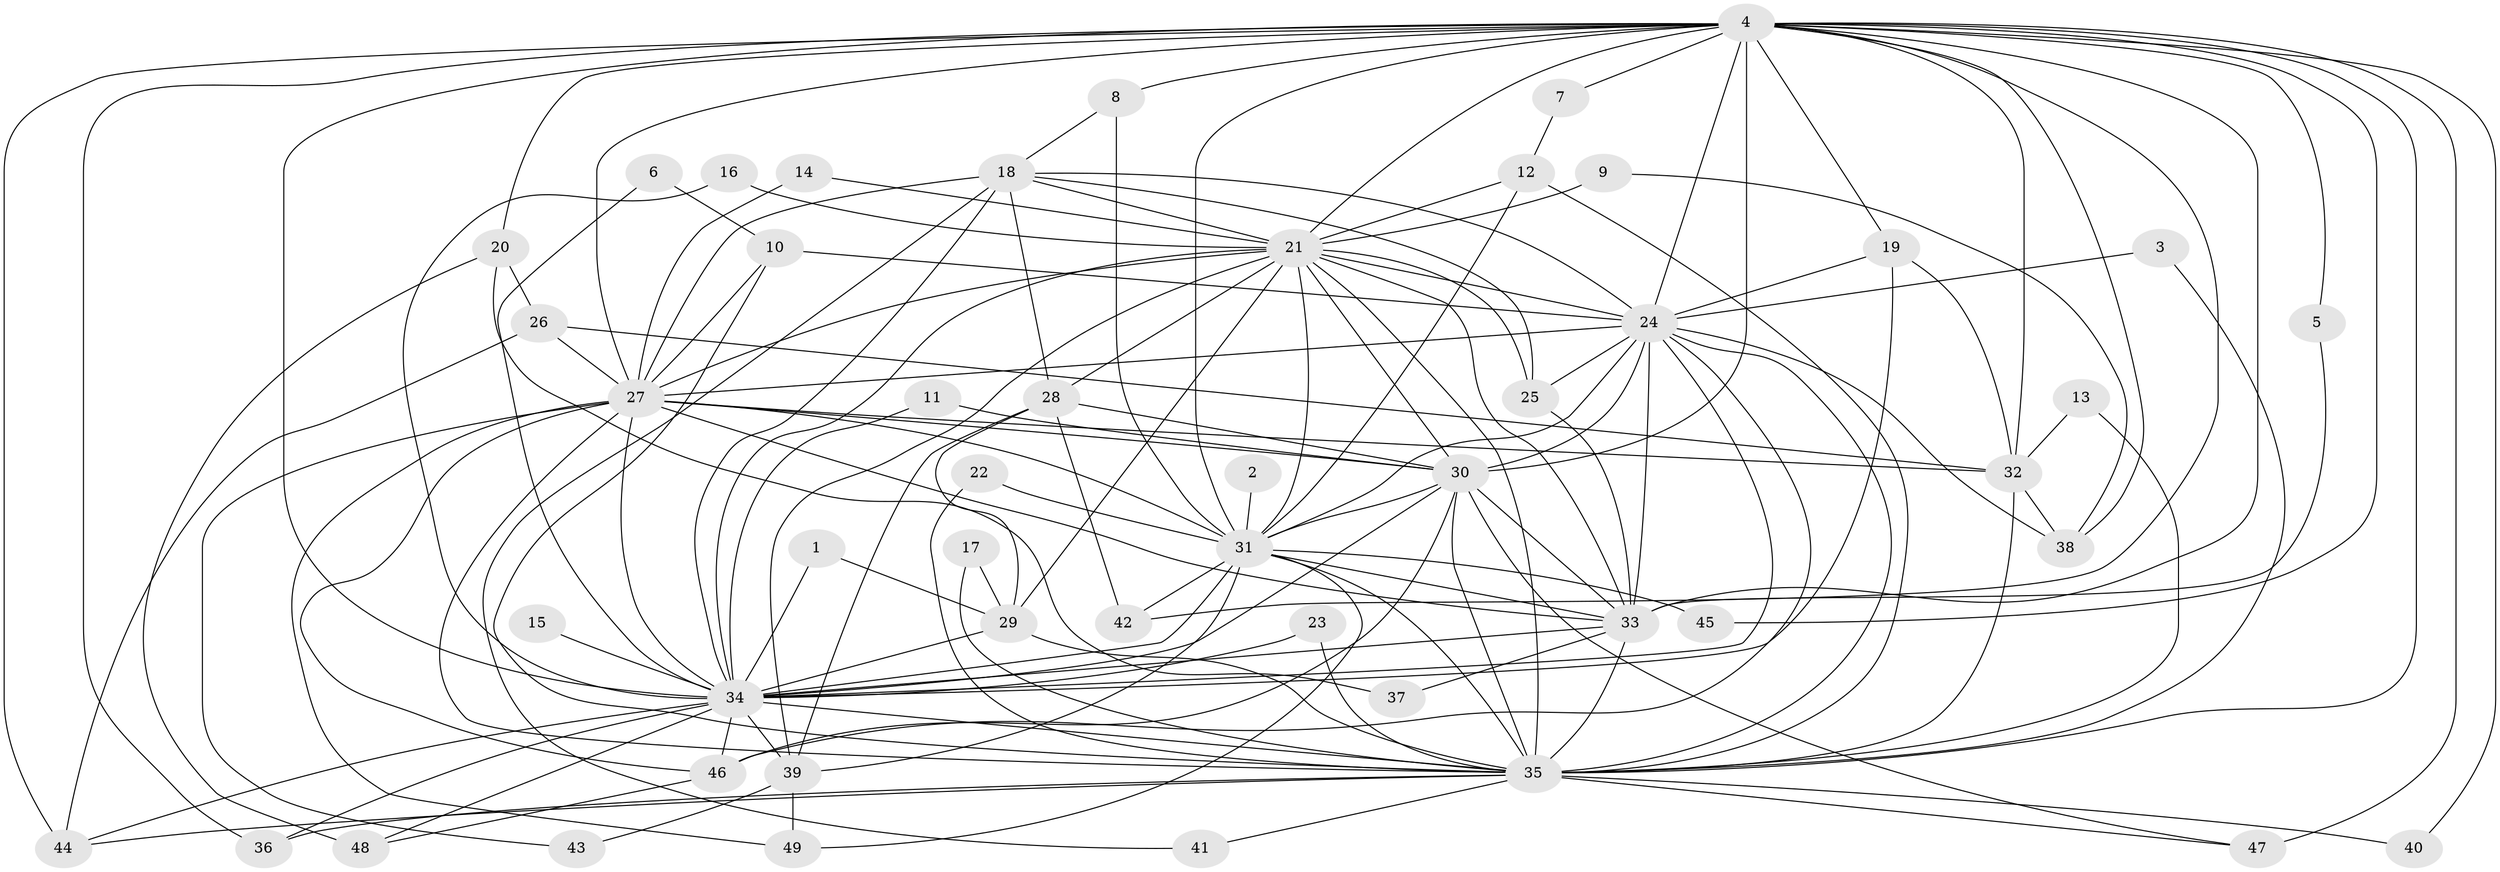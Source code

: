 // original degree distribution, {25: 0.020618556701030927, 13: 0.010309278350515464, 26: 0.010309278350515464, 14: 0.010309278350515464, 19: 0.020618556701030927, 20: 0.020618556701030927, 15: 0.010309278350515464, 6: 0.020618556701030927, 5: 0.041237113402061855, 8: 0.010309278350515464, 4: 0.08247422680412371, 2: 0.5154639175257731, 3: 0.21649484536082475, 7: 0.010309278350515464}
// Generated by graph-tools (version 1.1) at 2025/25/03/09/25 03:25:52]
// undirected, 49 vertices, 139 edges
graph export_dot {
graph [start="1"]
  node [color=gray90,style=filled];
  1;
  2;
  3;
  4;
  5;
  6;
  7;
  8;
  9;
  10;
  11;
  12;
  13;
  14;
  15;
  16;
  17;
  18;
  19;
  20;
  21;
  22;
  23;
  24;
  25;
  26;
  27;
  28;
  29;
  30;
  31;
  32;
  33;
  34;
  35;
  36;
  37;
  38;
  39;
  40;
  41;
  42;
  43;
  44;
  45;
  46;
  47;
  48;
  49;
  1 -- 29 [weight=1.0];
  1 -- 34 [weight=1.0];
  2 -- 31 [weight=1.0];
  3 -- 24 [weight=1.0];
  3 -- 35 [weight=1.0];
  4 -- 5 [weight=1.0];
  4 -- 7 [weight=1.0];
  4 -- 8 [weight=1.0];
  4 -- 19 [weight=1.0];
  4 -- 20 [weight=1.0];
  4 -- 21 [weight=2.0];
  4 -- 24 [weight=2.0];
  4 -- 27 [weight=3.0];
  4 -- 30 [weight=3.0];
  4 -- 31 [weight=3.0];
  4 -- 32 [weight=2.0];
  4 -- 33 [weight=2.0];
  4 -- 34 [weight=2.0];
  4 -- 35 [weight=3.0];
  4 -- 36 [weight=1.0];
  4 -- 38 [weight=1.0];
  4 -- 40 [weight=1.0];
  4 -- 42 [weight=1.0];
  4 -- 44 [weight=1.0];
  4 -- 45 [weight=2.0];
  4 -- 47 [weight=1.0];
  5 -- 33 [weight=1.0];
  6 -- 10 [weight=1.0];
  6 -- 34 [weight=1.0];
  7 -- 12 [weight=1.0];
  8 -- 18 [weight=1.0];
  8 -- 31 [weight=1.0];
  9 -- 21 [weight=1.0];
  9 -- 38 [weight=1.0];
  10 -- 24 [weight=1.0];
  10 -- 27 [weight=1.0];
  10 -- 35 [weight=1.0];
  11 -- 30 [weight=1.0];
  11 -- 34 [weight=1.0];
  12 -- 21 [weight=1.0];
  12 -- 31 [weight=1.0];
  12 -- 35 [weight=1.0];
  13 -- 32 [weight=1.0];
  13 -- 35 [weight=1.0];
  14 -- 21 [weight=1.0];
  14 -- 27 [weight=2.0];
  15 -- 34 [weight=1.0];
  16 -- 21 [weight=1.0];
  16 -- 34 [weight=1.0];
  17 -- 29 [weight=1.0];
  17 -- 35 [weight=1.0];
  18 -- 21 [weight=1.0];
  18 -- 24 [weight=1.0];
  18 -- 25 [weight=1.0];
  18 -- 27 [weight=1.0];
  18 -- 28 [weight=1.0];
  18 -- 34 [weight=1.0];
  18 -- 41 [weight=1.0];
  19 -- 24 [weight=1.0];
  19 -- 32 [weight=1.0];
  19 -- 34 [weight=1.0];
  20 -- 26 [weight=1.0];
  20 -- 37 [weight=1.0];
  20 -- 48 [weight=1.0];
  21 -- 24 [weight=1.0];
  21 -- 25 [weight=1.0];
  21 -- 27 [weight=1.0];
  21 -- 28 [weight=1.0];
  21 -- 29 [weight=1.0];
  21 -- 30 [weight=1.0];
  21 -- 31 [weight=2.0];
  21 -- 33 [weight=2.0];
  21 -- 34 [weight=1.0];
  21 -- 35 [weight=1.0];
  21 -- 39 [weight=1.0];
  22 -- 31 [weight=1.0];
  22 -- 35 [weight=2.0];
  23 -- 34 [weight=1.0];
  23 -- 35 [weight=1.0];
  24 -- 25 [weight=1.0];
  24 -- 27 [weight=1.0];
  24 -- 30 [weight=1.0];
  24 -- 31 [weight=1.0];
  24 -- 33 [weight=2.0];
  24 -- 34 [weight=1.0];
  24 -- 35 [weight=2.0];
  24 -- 38 [weight=1.0];
  24 -- 46 [weight=1.0];
  25 -- 33 [weight=1.0];
  26 -- 27 [weight=2.0];
  26 -- 32 [weight=1.0];
  26 -- 44 [weight=1.0];
  27 -- 30 [weight=1.0];
  27 -- 31 [weight=2.0];
  27 -- 32 [weight=1.0];
  27 -- 33 [weight=1.0];
  27 -- 34 [weight=1.0];
  27 -- 35 [weight=1.0];
  27 -- 43 [weight=1.0];
  27 -- 46 [weight=1.0];
  27 -- 49 [weight=1.0];
  28 -- 29 [weight=1.0];
  28 -- 30 [weight=1.0];
  28 -- 39 [weight=1.0];
  28 -- 42 [weight=1.0];
  29 -- 34 [weight=2.0];
  29 -- 35 [weight=1.0];
  30 -- 31 [weight=1.0];
  30 -- 33 [weight=1.0];
  30 -- 34 [weight=2.0];
  30 -- 35 [weight=1.0];
  30 -- 46 [weight=1.0];
  30 -- 47 [weight=1.0];
  31 -- 33 [weight=1.0];
  31 -- 34 [weight=1.0];
  31 -- 35 [weight=1.0];
  31 -- 39 [weight=1.0];
  31 -- 42 [weight=1.0];
  31 -- 45 [weight=1.0];
  31 -- 49 [weight=1.0];
  32 -- 35 [weight=1.0];
  32 -- 38 [weight=1.0];
  33 -- 34 [weight=1.0];
  33 -- 35 [weight=1.0];
  33 -- 37 [weight=1.0];
  34 -- 35 [weight=1.0];
  34 -- 36 [weight=1.0];
  34 -- 39 [weight=2.0];
  34 -- 44 [weight=1.0];
  34 -- 46 [weight=1.0];
  34 -- 48 [weight=1.0];
  35 -- 36 [weight=2.0];
  35 -- 40 [weight=1.0];
  35 -- 41 [weight=1.0];
  35 -- 44 [weight=1.0];
  35 -- 47 [weight=1.0];
  39 -- 43 [weight=1.0];
  39 -- 49 [weight=1.0];
  46 -- 48 [weight=1.0];
}
